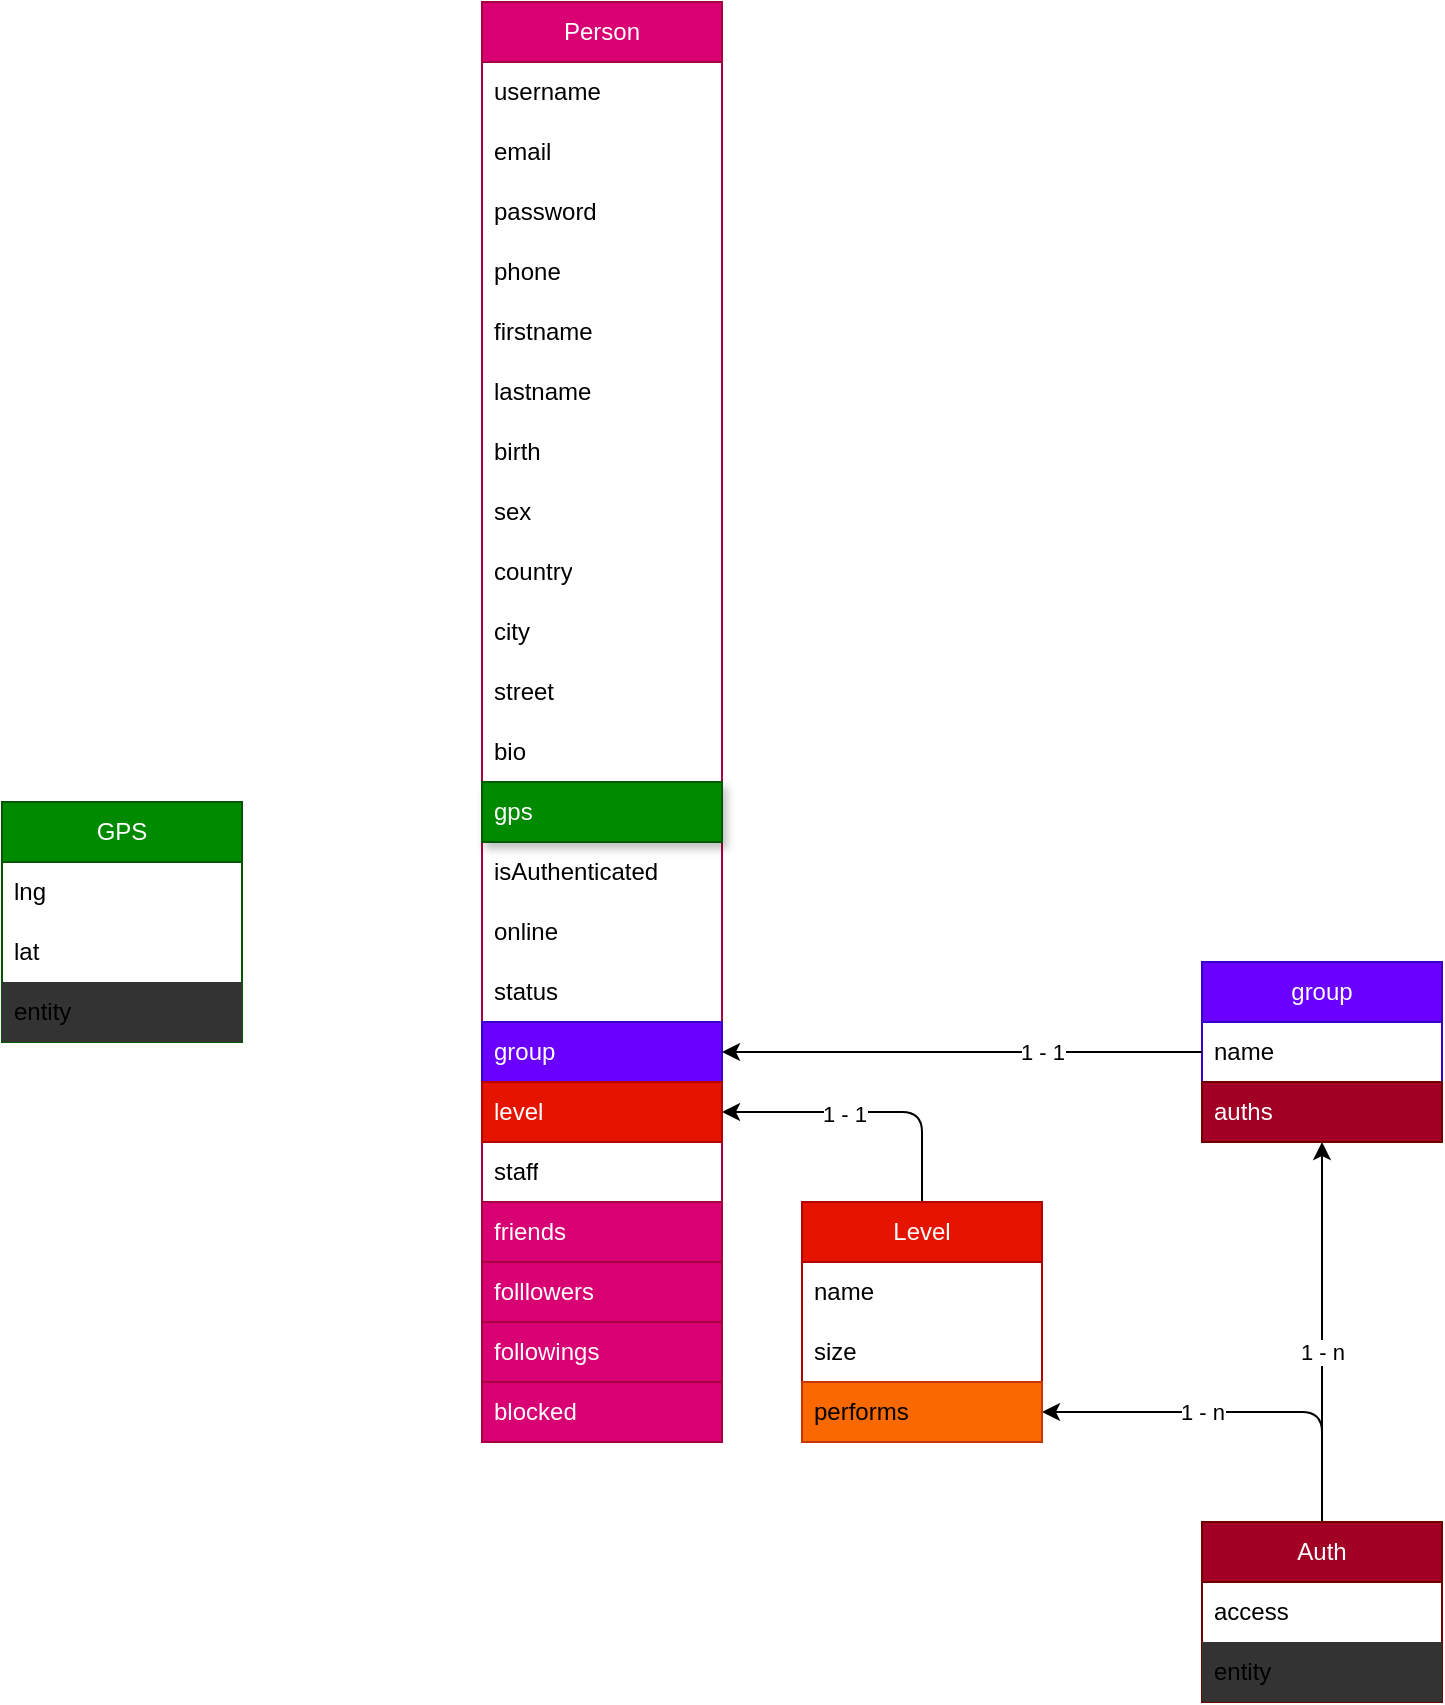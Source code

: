 <mxfile>
    <diagram id="_3yhMGpUFPNg-c_V1oE_" name="Page-1">
        <mxGraphModel dx="540" dy="452" grid="1" gridSize="10" guides="1" tooltips="1" connect="1" arrows="1" fold="1" page="1" pageScale="1" pageWidth="827" pageHeight="1169" math="0" shadow="0">
            <root>
                <mxCell id="0"/>
                <mxCell id="1" parent="0"/>
                <mxCell id="2" value="Person" style="swimlane;fontStyle=0;childLayout=stackLayout;horizontal=1;startSize=30;horizontalStack=0;resizeParent=1;resizeParentMax=0;resizeLast=0;collapsible=1;marginBottom=0;whiteSpace=wrap;html=1;fillColor=#d80073;fontColor=#ffffff;strokeColor=#A50040;" parent="1" vertex="1">
                    <mxGeometry x="320" y="280" width="120" height="720" as="geometry"/>
                </mxCell>
                <mxCell id="3" value="username" style="text;strokeColor=none;fillColor=none;align=left;verticalAlign=middle;spacingLeft=4;spacingRight=4;overflow=hidden;points=[[0,0.5],[1,0.5]];portConstraint=eastwest;rotatable=0;whiteSpace=wrap;html=1;" parent="2" vertex="1">
                    <mxGeometry y="30" width="120" height="30" as="geometry"/>
                </mxCell>
                <mxCell id="4" value="email" style="text;strokeColor=none;fillColor=none;align=left;verticalAlign=middle;spacingLeft=4;spacingRight=4;overflow=hidden;points=[[0,0.5],[1,0.5]];portConstraint=eastwest;rotatable=0;whiteSpace=wrap;html=1;" parent="2" vertex="1">
                    <mxGeometry y="60" width="120" height="30" as="geometry"/>
                </mxCell>
                <mxCell id="5" value="password" style="text;strokeColor=none;fillColor=none;align=left;verticalAlign=middle;spacingLeft=4;spacingRight=4;overflow=hidden;points=[[0,0.5],[1,0.5]];portConstraint=eastwest;rotatable=0;whiteSpace=wrap;html=1;" parent="2" vertex="1">
                    <mxGeometry y="90" width="120" height="30" as="geometry"/>
                </mxCell>
                <mxCell id="6" value="phone" style="text;strokeColor=none;fillColor=none;align=left;verticalAlign=middle;spacingLeft=4;spacingRight=4;overflow=hidden;points=[[0,0.5],[1,0.5]];portConstraint=eastwest;rotatable=0;whiteSpace=wrap;html=1;" parent="2" vertex="1">
                    <mxGeometry y="120" width="120" height="30" as="geometry"/>
                </mxCell>
                <mxCell id="7" value="firstname" style="text;strokeColor=none;fillColor=none;align=left;verticalAlign=middle;spacingLeft=4;spacingRight=4;overflow=hidden;points=[[0,0.5],[1,0.5]];portConstraint=eastwest;rotatable=0;whiteSpace=wrap;html=1;" parent="2" vertex="1">
                    <mxGeometry y="150" width="120" height="30" as="geometry"/>
                </mxCell>
                <mxCell id="8" value="lastname" style="text;strokeColor=none;fillColor=none;align=left;verticalAlign=middle;spacingLeft=4;spacingRight=4;overflow=hidden;points=[[0,0.5],[1,0.5]];portConstraint=eastwest;rotatable=0;whiteSpace=wrap;html=1;" parent="2" vertex="1">
                    <mxGeometry y="180" width="120" height="30" as="geometry"/>
                </mxCell>
                <mxCell id="10" value="birth" style="text;strokeColor=none;fillColor=none;align=left;verticalAlign=middle;spacingLeft=4;spacingRight=4;overflow=hidden;points=[[0,0.5],[1,0.5]];portConstraint=eastwest;rotatable=0;whiteSpace=wrap;html=1;" parent="2" vertex="1">
                    <mxGeometry y="210" width="120" height="30" as="geometry"/>
                </mxCell>
                <mxCell id="11" value="sex" style="text;strokeColor=none;fillColor=none;align=left;verticalAlign=middle;spacingLeft=4;spacingRight=4;overflow=hidden;points=[[0,0.5],[1,0.5]];portConstraint=eastwest;rotatable=0;whiteSpace=wrap;html=1;" parent="2" vertex="1">
                    <mxGeometry y="240" width="120" height="30" as="geometry"/>
                </mxCell>
                <mxCell id="12" value="country" style="text;strokeColor=none;fillColor=none;align=left;verticalAlign=middle;spacingLeft=4;spacingRight=4;overflow=hidden;points=[[0,0.5],[1,0.5]];portConstraint=eastwest;rotatable=0;whiteSpace=wrap;html=1;" parent="2" vertex="1">
                    <mxGeometry y="270" width="120" height="30" as="geometry"/>
                </mxCell>
                <mxCell id="13" value="city" style="text;strokeColor=none;fillColor=none;align=left;verticalAlign=middle;spacingLeft=4;spacingRight=4;overflow=hidden;points=[[0,0.5],[1,0.5]];portConstraint=eastwest;rotatable=0;whiteSpace=wrap;html=1;" parent="2" vertex="1">
                    <mxGeometry y="300" width="120" height="30" as="geometry"/>
                </mxCell>
                <mxCell id="14" value="street" style="text;strokeColor=none;fillColor=none;align=left;verticalAlign=middle;spacingLeft=4;spacingRight=4;overflow=hidden;points=[[0,0.5],[1,0.5]];portConstraint=eastwest;rotatable=0;whiteSpace=wrap;html=1;" parent="2" vertex="1">
                    <mxGeometry y="330" width="120" height="30" as="geometry"/>
                </mxCell>
                <mxCell id="15" value="bio" style="text;strokeColor=none;fillColor=none;align=left;verticalAlign=middle;spacingLeft=4;spacingRight=4;overflow=hidden;points=[[0,0.5],[1,0.5]];portConstraint=eastwest;rotatable=0;whiteSpace=wrap;html=1;" parent="2" vertex="1">
                    <mxGeometry y="360" width="120" height="30" as="geometry"/>
                </mxCell>
                <mxCell id="21" value="gps" style="text;strokeColor=#005700;fillColor=#008a00;align=left;verticalAlign=middle;spacingLeft=4;spacingRight=4;overflow=hidden;points=[[0,0.5],[1,0.5]];portConstraint=eastwest;rotatable=0;whiteSpace=wrap;html=1;shadow=1;fontColor=#ffffff;" parent="2" vertex="1">
                    <mxGeometry y="390" width="120" height="30" as="geometry"/>
                </mxCell>
                <mxCell id="28" value="isAuthenticated" style="text;strokeColor=none;fillColor=none;align=left;verticalAlign=middle;spacingLeft=4;spacingRight=4;overflow=hidden;points=[[0,0.5],[1,0.5]];portConstraint=eastwest;rotatable=0;whiteSpace=wrap;html=1;" parent="2" vertex="1">
                    <mxGeometry y="420" width="120" height="30" as="geometry"/>
                </mxCell>
                <mxCell id="29" value="online" style="text;strokeColor=none;fillColor=none;align=left;verticalAlign=middle;spacingLeft=4;spacingRight=4;overflow=hidden;points=[[0,0.5],[1,0.5]];portConstraint=eastwest;rotatable=0;whiteSpace=wrap;html=1;" parent="2" vertex="1">
                    <mxGeometry y="450" width="120" height="30" as="geometry"/>
                </mxCell>
                <mxCell id="30" value="status" style="text;strokeColor=none;fillColor=none;align=left;verticalAlign=middle;spacingLeft=4;spacingRight=4;overflow=hidden;points=[[0,0.5],[1,0.5]];portConstraint=eastwest;rotatable=0;whiteSpace=wrap;html=1;" parent="2" vertex="1">
                    <mxGeometry y="480" width="120" height="30" as="geometry"/>
                </mxCell>
                <mxCell id="31" value="group" style="text;strokeColor=#3700CC;fillColor=#6a00ff;align=left;verticalAlign=middle;spacingLeft=4;spacingRight=4;overflow=hidden;points=[[0,0.5],[1,0.5]];portConstraint=eastwest;rotatable=0;whiteSpace=wrap;html=1;fontColor=#ffffff;" parent="2" vertex="1">
                    <mxGeometry y="510" width="120" height="30" as="geometry"/>
                </mxCell>
                <mxCell id="45" value="level" style="text;strokeColor=#B20000;fillColor=#e51400;align=left;verticalAlign=middle;spacingLeft=4;spacingRight=4;overflow=hidden;points=[[0,0.5],[1,0.5]];portConstraint=eastwest;rotatable=0;whiteSpace=wrap;html=1;fontColor=#ffffff;" parent="2" vertex="1">
                    <mxGeometry y="540" width="120" height="30" as="geometry"/>
                </mxCell>
                <mxCell id="32" value="staff" style="text;strokeColor=none;fillColor=none;align=left;verticalAlign=middle;spacingLeft=4;spacingRight=4;overflow=hidden;points=[[0,0.5],[1,0.5]];portConstraint=eastwest;rotatable=0;whiteSpace=wrap;html=1;" parent="2" vertex="1">
                    <mxGeometry y="570" width="120" height="30" as="geometry"/>
                </mxCell>
                <mxCell id="17" value="friends" style="text;strokeColor=#A50040;fillColor=#d80073;align=left;verticalAlign=middle;spacingLeft=4;spacingRight=4;overflow=hidden;points=[[0,0.5],[1,0.5]];portConstraint=eastwest;rotatable=0;whiteSpace=wrap;html=1;fontColor=#ffffff;" parent="2" vertex="1">
                    <mxGeometry y="600" width="120" height="30" as="geometry"/>
                </mxCell>
                <mxCell id="18" value="folllowers" style="text;align=left;verticalAlign=middle;spacingLeft=4;spacingRight=4;overflow=hidden;points=[[0,0.5],[1,0.5]];portConstraint=eastwest;rotatable=0;whiteSpace=wrap;html=1;fillColor=#d80073;fontColor=#ffffff;strokeColor=#A50040;" parent="2" vertex="1">
                    <mxGeometry y="630" width="120" height="30" as="geometry"/>
                </mxCell>
                <mxCell id="19" value="followings" style="text;align=left;verticalAlign=middle;spacingLeft=4;spacingRight=4;overflow=hidden;points=[[0,0.5],[1,0.5]];portConstraint=eastwest;rotatable=0;whiteSpace=wrap;html=1;fillColor=#d80073;fontColor=#ffffff;strokeColor=#A50040;" parent="2" vertex="1">
                    <mxGeometry y="660" width="120" height="30" as="geometry"/>
                </mxCell>
                <mxCell id="20" value="blocked" style="text;align=left;verticalAlign=middle;spacingLeft=4;spacingRight=4;overflow=hidden;points=[[0,0.5],[1,0.5]];portConstraint=eastwest;rotatable=0;whiteSpace=wrap;html=1;fillColor=#d80073;fontColor=#ffffff;strokeColor=#A50040;" parent="2" vertex="1">
                    <mxGeometry y="690" width="120" height="30" as="geometry"/>
                </mxCell>
                <mxCell id="59" style="edgeStyle=none;html=1;" parent="1" source="33" target="43" edge="1">
                    <mxGeometry relative="1" as="geometry"/>
                </mxCell>
                <mxCell id="66" value="1 - n" style="edgeLabel;html=1;align=center;verticalAlign=middle;resizable=0;points=[];" parent="59" vertex="1" connectable="0">
                    <mxGeometry x="-0.4" relative="1" as="geometry">
                        <mxPoint y="-28" as="offset"/>
                    </mxGeometry>
                </mxCell>
                <mxCell id="70" style="edgeStyle=none;html=1;entryX=1;entryY=0.5;entryDx=0;entryDy=0;" parent="1" source="33" target="49" edge="1">
                    <mxGeometry relative="1" as="geometry">
                        <Array as="points">
                            <mxPoint x="740" y="985"/>
                        </Array>
                    </mxGeometry>
                </mxCell>
                <mxCell id="71" value="1 - n" style="edgeLabel;html=1;align=center;verticalAlign=middle;resizable=0;points=[];" parent="70" vertex="1" connectable="0">
                    <mxGeometry x="0.159" y="1" relative="1" as="geometry">
                        <mxPoint x="-2" y="-1" as="offset"/>
                    </mxGeometry>
                </mxCell>
                <mxCell id="33" value="Auth" style="swimlane;fontStyle=0;childLayout=stackLayout;horizontal=1;startSize=30;horizontalStack=0;resizeParent=1;resizeParentMax=0;resizeLast=0;collapsible=1;marginBottom=0;whiteSpace=wrap;html=1;fillColor=#a20025;fontColor=#ffffff;strokeColor=#6F0000;" parent="1" vertex="1">
                    <mxGeometry x="680" y="1040" width="120" height="90" as="geometry"/>
                </mxCell>
                <mxCell id="34" value="access" style="text;strokeColor=none;fillColor=none;align=left;verticalAlign=middle;spacingLeft=4;spacingRight=4;overflow=hidden;points=[[0,0.5],[1,0.5]];portConstraint=eastwest;rotatable=0;whiteSpace=wrap;html=1;" parent="33" vertex="1">
                    <mxGeometry y="30" width="120" height="30" as="geometry"/>
                </mxCell>
                <mxCell id="35" value="entity" style="text;strokeColor=none;fillColor=#333333;align=left;verticalAlign=middle;spacingLeft=4;spacingRight=4;overflow=hidden;points=[[0,0.5],[1,0.5]];portConstraint=eastwest;rotatable=0;whiteSpace=wrap;html=1;" parent="33" vertex="1">
                    <mxGeometry y="60" width="120" height="30" as="geometry"/>
                </mxCell>
                <mxCell id="41" value="group" style="swimlane;fontStyle=0;childLayout=stackLayout;horizontal=1;startSize=30;horizontalStack=0;resizeParent=1;resizeParentMax=0;resizeLast=0;collapsible=1;marginBottom=0;whiteSpace=wrap;html=1;fillColor=#6a00ff;fontColor=#ffffff;strokeColor=#3700CC;" parent="1" vertex="1">
                    <mxGeometry x="680" y="760" width="120" height="90" as="geometry">
                        <mxRectangle x="520" y="790" width="70" height="30" as="alternateBounds"/>
                    </mxGeometry>
                </mxCell>
                <mxCell id="42" value="name" style="text;strokeColor=none;fillColor=none;align=left;verticalAlign=middle;spacingLeft=4;spacingRight=4;overflow=hidden;points=[[0,0.5],[1,0.5]];portConstraint=eastwest;rotatable=0;whiteSpace=wrap;html=1;" parent="41" vertex="1">
                    <mxGeometry y="30" width="120" height="30" as="geometry"/>
                </mxCell>
                <mxCell id="43" value="auths" style="text;strokeColor=#6F0000;fillColor=#a20025;align=left;verticalAlign=middle;spacingLeft=4;spacingRight=4;overflow=hidden;points=[[0,0.5],[1,0.5]];portConstraint=eastwest;rotatable=0;whiteSpace=wrap;html=1;fontColor=#ffffff;" parent="41" vertex="1">
                    <mxGeometry y="60" width="120" height="30" as="geometry"/>
                </mxCell>
                <mxCell id="69" style="edgeStyle=none;html=1;entryX=1;entryY=0.5;entryDx=0;entryDy=0;" parent="1" source="46" target="45" edge="1">
                    <mxGeometry relative="1" as="geometry">
                        <Array as="points">
                            <mxPoint x="540" y="835"/>
                        </Array>
                    </mxGeometry>
                </mxCell>
                <mxCell id="73" value="1 - 1" style="edgeLabel;html=1;align=center;verticalAlign=middle;resizable=0;points=[];" parent="69" vertex="1" connectable="0">
                    <mxGeometry x="0.159" y="1" relative="1" as="geometry">
                        <mxPoint as="offset"/>
                    </mxGeometry>
                </mxCell>
                <mxCell id="46" value="Level" style="swimlane;fontStyle=0;childLayout=stackLayout;horizontal=1;startSize=30;horizontalStack=0;resizeParent=1;resizeParentMax=0;resizeLast=0;collapsible=1;marginBottom=0;whiteSpace=wrap;html=1;fillColor=#e51400;fontColor=#ffffff;strokeColor=#B20000;" parent="1" vertex="1">
                    <mxGeometry x="480" y="880" width="120" height="120" as="geometry"/>
                </mxCell>
                <mxCell id="48" value="name" style="text;align=left;verticalAlign=middle;spacingLeft=4;spacingRight=4;overflow=hidden;points=[[0,0.5],[1,0.5]];portConstraint=eastwest;rotatable=0;whiteSpace=wrap;html=1;" parent="46" vertex="1">
                    <mxGeometry y="30" width="120" height="30" as="geometry"/>
                </mxCell>
                <mxCell id="68" value="size" style="text;align=left;verticalAlign=middle;spacingLeft=4;spacingRight=4;overflow=hidden;points=[[0,0.5],[1,0.5]];portConstraint=eastwest;rotatable=0;whiteSpace=wrap;html=1;" parent="46" vertex="1">
                    <mxGeometry y="60" width="120" height="30" as="geometry"/>
                </mxCell>
                <mxCell id="49" value="performs" style="text;strokeColor=#C73500;fillColor=#fa6800;align=left;verticalAlign=middle;spacingLeft=4;spacingRight=4;overflow=hidden;points=[[0,0.5],[1,0.5]];portConstraint=eastwest;rotatable=0;whiteSpace=wrap;html=1;fontColor=#000000;" parent="46" vertex="1">
                    <mxGeometry y="90" width="120" height="30" as="geometry"/>
                </mxCell>
                <mxCell id="51" style="edgeStyle=none;html=1;entryX=1;entryY=0.5;entryDx=0;entryDy=0;" parent="1" source="42" target="31" edge="1">
                    <mxGeometry relative="1" as="geometry"/>
                </mxCell>
                <mxCell id="72" value="1 - 1" style="edgeLabel;html=1;align=center;verticalAlign=middle;resizable=0;points=[];" parent="51" vertex="1" connectable="0">
                    <mxGeometry x="-0.325" y="4" relative="1" as="geometry">
                        <mxPoint x="1" y="-4" as="offset"/>
                    </mxGeometry>
                </mxCell>
                <mxCell id="61" value="GPS" style="swimlane;fontStyle=0;childLayout=stackLayout;horizontal=1;startSize=30;horizontalStack=0;resizeParent=1;resizeParentMax=0;resizeLast=0;collapsible=1;marginBottom=0;whiteSpace=wrap;html=1;fillColor=#008a00;fontColor=#ffffff;strokeColor=#005700;" parent="1" vertex="1">
                    <mxGeometry x="80" y="680" width="120" height="120" as="geometry"/>
                </mxCell>
                <mxCell id="62" value="lng" style="text;strokeColor=none;fillColor=none;align=left;verticalAlign=middle;spacingLeft=4;spacingRight=4;overflow=hidden;points=[[0,0.5],[1,0.5]];portConstraint=eastwest;rotatable=0;whiteSpace=wrap;html=1;" parent="61" vertex="1">
                    <mxGeometry y="30" width="120" height="30" as="geometry"/>
                </mxCell>
                <mxCell id="63" value="lat" style="text;strokeColor=none;fillColor=none;align=left;verticalAlign=middle;spacingLeft=4;spacingRight=4;overflow=hidden;points=[[0,0.5],[1,0.5]];portConstraint=eastwest;rotatable=0;whiteSpace=wrap;html=1;" parent="61" vertex="1">
                    <mxGeometry y="60" width="120" height="30" as="geometry"/>
                </mxCell>
                <mxCell id="65" value="entity" style="text;strokeColor=none;fillColor=#333333;align=left;verticalAlign=middle;spacingLeft=4;spacingRight=4;overflow=hidden;points=[[0,0.5],[1,0.5]];portConstraint=eastwest;rotatable=0;whiteSpace=wrap;html=1;" parent="61" vertex="1">
                    <mxGeometry y="90" width="120" height="30" as="geometry"/>
                </mxCell>
            </root>
        </mxGraphModel>
    </diagram>
</mxfile>